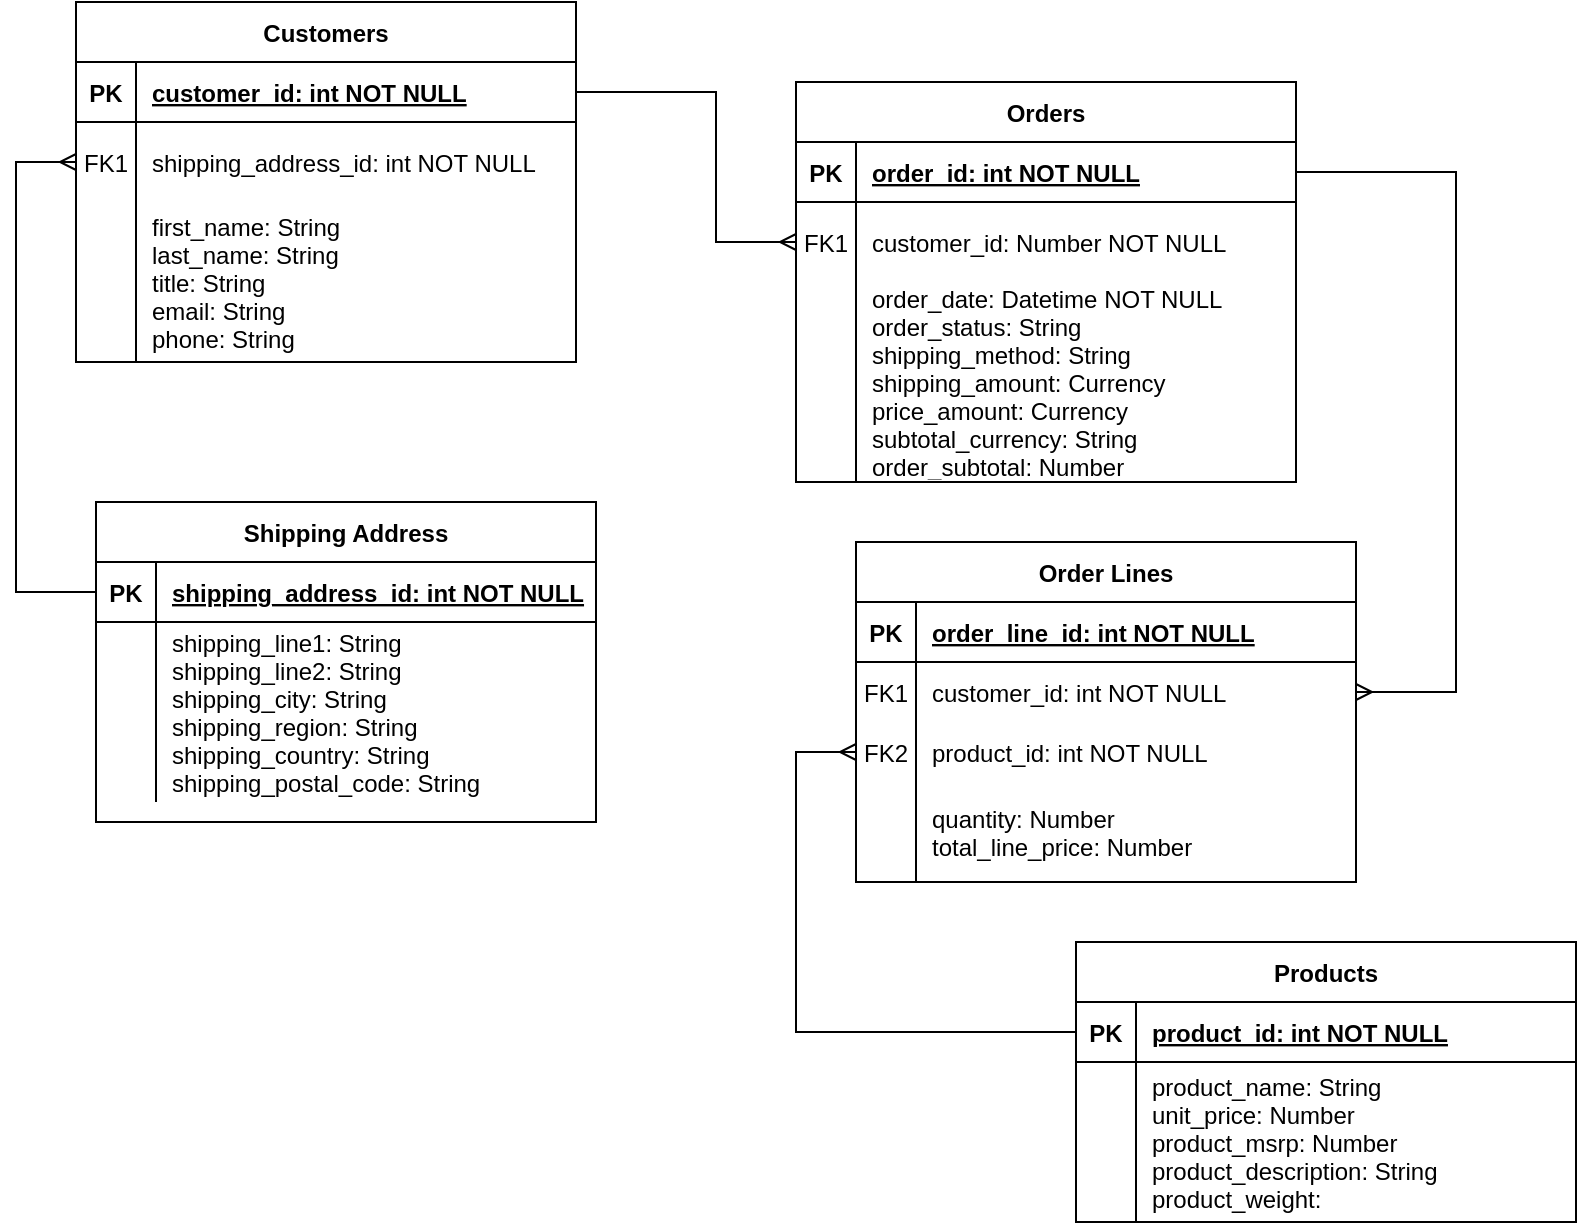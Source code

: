 <mxfile version="14.1.8" type="device"><diagram id="R2lEEEUBdFMjLlhIrx00" name="Page-1"><mxGraphModel dx="1189" dy="640" grid="1" gridSize="10" guides="1" tooltips="1" connect="1" arrows="1" fold="1" page="1" pageScale="1" pageWidth="850" pageHeight="1100" math="0" shadow="0" extFonts="Permanent Marker^https://fonts.googleapis.com/css?family=Permanent+Marker"><root><mxCell id="0"/><mxCell id="1" parent="0"/><mxCell id="C-vyLk0tnHw3VtMMgP7b-2" value="Orders" style="shape=table;startSize=30;container=1;collapsible=1;childLayout=tableLayout;fixedRows=1;rowLines=0;fontStyle=1;align=center;resizeLast=1;" parent="1" vertex="1"><mxGeometry x="440" y="90" width="250" height="200" as="geometry"><mxRectangle x="440" y="90" width="70" height="30" as="alternateBounds"/></mxGeometry></mxCell><mxCell id="C-vyLk0tnHw3VtMMgP7b-3" value="" style="shape=partialRectangle;collapsible=0;dropTarget=0;pointerEvents=0;fillColor=none;points=[[0,0.5],[1,0.5]];portConstraint=eastwest;top=0;left=0;right=0;bottom=1;" parent="C-vyLk0tnHw3VtMMgP7b-2" vertex="1"><mxGeometry y="30" width="250" height="30" as="geometry"/></mxCell><mxCell id="C-vyLk0tnHw3VtMMgP7b-4" value="PK" style="shape=partialRectangle;overflow=hidden;connectable=0;fillColor=none;top=0;left=0;bottom=0;right=0;fontStyle=1;" parent="C-vyLk0tnHw3VtMMgP7b-3" vertex="1"><mxGeometry width="30" height="30" as="geometry"/></mxCell><mxCell id="C-vyLk0tnHw3VtMMgP7b-5" value="order_id: int NOT NULL " style="shape=partialRectangle;overflow=hidden;connectable=0;fillColor=none;top=0;left=0;bottom=0;right=0;align=left;spacingLeft=6;fontStyle=5;" parent="C-vyLk0tnHw3VtMMgP7b-3" vertex="1"><mxGeometry x="30" width="220" height="30" as="geometry"/></mxCell><mxCell id="C-vyLk0tnHw3VtMMgP7b-6" value="" style="shape=partialRectangle;collapsible=0;dropTarget=0;pointerEvents=0;fillColor=none;points=[[0,0.5],[1,0.5]];portConstraint=eastwest;top=0;left=0;right=0;bottom=0;" parent="C-vyLk0tnHw3VtMMgP7b-2" vertex="1"><mxGeometry y="60" width="250" height="40" as="geometry"/></mxCell><mxCell id="C-vyLk0tnHw3VtMMgP7b-7" value="FK1" style="shape=partialRectangle;overflow=hidden;connectable=0;fillColor=none;top=0;left=0;bottom=0;right=0;" parent="C-vyLk0tnHw3VtMMgP7b-6" vertex="1"><mxGeometry width="30" height="40" as="geometry"/></mxCell><mxCell id="C-vyLk0tnHw3VtMMgP7b-8" value="customer_id: Number NOT NULL" style="shape=partialRectangle;overflow=hidden;connectable=0;fillColor=none;top=0;left=0;bottom=0;right=0;align=left;spacingLeft=6;" parent="C-vyLk0tnHw3VtMMgP7b-6" vertex="1"><mxGeometry x="30" width="220" height="40" as="geometry"/></mxCell><mxCell id="C-vyLk0tnHw3VtMMgP7b-9" value="" style="shape=partialRectangle;collapsible=0;dropTarget=0;pointerEvents=0;fillColor=none;points=[[0,0.5],[1,0.5]];portConstraint=eastwest;top=0;left=0;right=0;bottom=0;" parent="C-vyLk0tnHw3VtMMgP7b-2" vertex="1"><mxGeometry y="100" width="250" height="100" as="geometry"/></mxCell><mxCell id="C-vyLk0tnHw3VtMMgP7b-10" value="" style="shape=partialRectangle;overflow=hidden;connectable=0;fillColor=none;top=0;left=0;bottom=0;right=0;" parent="C-vyLk0tnHw3VtMMgP7b-9" vertex="1"><mxGeometry width="30" height="100" as="geometry"/></mxCell><mxCell id="C-vyLk0tnHw3VtMMgP7b-11" value="order_date: Datetime NOT NULL&#10;order_status: String&#10;shipping_method: String&#10;shipping_amount: Currency&#10;price_amount: Currency&#10;subtotal_currency: String&#10;order_subtotal: Number&#10;" style="shape=partialRectangle;overflow=hidden;connectable=0;fillColor=none;top=0;left=0;bottom=0;right=0;align=left;spacingLeft=6;" parent="C-vyLk0tnHw3VtMMgP7b-9" vertex="1"><mxGeometry x="30" width="220" height="100" as="geometry"/></mxCell><mxCell id="C-vyLk0tnHw3VtMMgP7b-23" value="Customers" style="shape=table;startSize=30;container=1;collapsible=1;childLayout=tableLayout;fixedRows=1;rowLines=0;fontStyle=1;align=center;resizeLast=1;" parent="1" vertex="1"><mxGeometry x="80" y="50" width="250" height="180" as="geometry"><mxRectangle x="90" y="90" width="100" height="30" as="alternateBounds"/></mxGeometry></mxCell><mxCell id="C-vyLk0tnHw3VtMMgP7b-24" value="" style="shape=partialRectangle;collapsible=0;dropTarget=0;pointerEvents=0;fillColor=none;points=[[0,0.5],[1,0.5]];portConstraint=eastwest;top=0;left=0;right=0;bottom=1;" parent="C-vyLk0tnHw3VtMMgP7b-23" vertex="1"><mxGeometry y="30" width="250" height="30" as="geometry"/></mxCell><mxCell id="C-vyLk0tnHw3VtMMgP7b-25" value="PK" style="shape=partialRectangle;overflow=hidden;connectable=0;fillColor=none;top=0;left=0;bottom=0;right=0;fontStyle=1;" parent="C-vyLk0tnHw3VtMMgP7b-24" vertex="1"><mxGeometry width="30" height="30" as="geometry"/></mxCell><mxCell id="C-vyLk0tnHw3VtMMgP7b-26" value="customer_id: int NOT NULL " style="shape=partialRectangle;overflow=hidden;connectable=0;fillColor=none;top=0;left=0;bottom=0;right=0;align=left;spacingLeft=6;fontStyle=5;" parent="C-vyLk0tnHw3VtMMgP7b-24" vertex="1"><mxGeometry x="30" width="220" height="30" as="geometry"/></mxCell><mxCell id="B53NT7lgFoS1jql9D8dd-7" style="shape=partialRectangle;collapsible=0;dropTarget=0;pointerEvents=0;fillColor=none;points=[[0,0.5],[1,0.5]];portConstraint=eastwest;top=0;left=0;right=0;bottom=0;" vertex="1" parent="C-vyLk0tnHw3VtMMgP7b-23"><mxGeometry y="60" width="250" height="40" as="geometry"/></mxCell><mxCell id="B53NT7lgFoS1jql9D8dd-8" value="FK1" style="shape=partialRectangle;overflow=hidden;connectable=0;fillColor=none;top=0;left=0;bottom=0;right=0;" vertex="1" parent="B53NT7lgFoS1jql9D8dd-7"><mxGeometry width="30" height="40" as="geometry"/></mxCell><mxCell id="B53NT7lgFoS1jql9D8dd-9" value="shipping_address_id: int NOT NULL" style="shape=partialRectangle;overflow=hidden;connectable=0;fillColor=none;top=0;left=0;bottom=0;right=0;align=left;spacingLeft=6;" vertex="1" parent="B53NT7lgFoS1jql9D8dd-7"><mxGeometry x="30" width="220" height="40" as="geometry"/></mxCell><mxCell id="C-vyLk0tnHw3VtMMgP7b-27" value="" style="shape=partialRectangle;collapsible=0;dropTarget=0;pointerEvents=0;fillColor=none;points=[[0,0.5],[1,0.5]];portConstraint=eastwest;top=0;left=0;right=0;bottom=0;" parent="C-vyLk0tnHw3VtMMgP7b-23" vertex="1"><mxGeometry y="100" width="250" height="80" as="geometry"/></mxCell><mxCell id="C-vyLk0tnHw3VtMMgP7b-28" value="" style="shape=partialRectangle;overflow=hidden;connectable=0;fillColor=none;top=0;left=0;bottom=0;right=0;" parent="C-vyLk0tnHw3VtMMgP7b-27" vertex="1"><mxGeometry width="30" height="80" as="geometry"/></mxCell><mxCell id="C-vyLk0tnHw3VtMMgP7b-29" value="first_name: String&#10;last_name: String&#10;title: String&#10;email: String&#10;phone: String" style="shape=partialRectangle;overflow=hidden;connectable=0;fillColor=none;top=0;left=0;bottom=0;right=0;align=left;spacingLeft=6;" parent="C-vyLk0tnHw3VtMMgP7b-27" vertex="1"><mxGeometry x="30" width="220" height="80" as="geometry"/></mxCell><mxCell id="Gt6Koz-ZhEtc1MP03LpG-1" value="Order Lines" style="shape=table;startSize=30;container=1;collapsible=1;childLayout=tableLayout;fixedRows=1;rowLines=0;fontStyle=1;align=center;resizeLast=1;" parent="1" vertex="1"><mxGeometry x="470" y="320" width="250" height="170" as="geometry"><mxRectangle x="440" y="90" width="70" height="30" as="alternateBounds"/></mxGeometry></mxCell><mxCell id="Gt6Koz-ZhEtc1MP03LpG-2" value="" style="shape=partialRectangle;collapsible=0;dropTarget=0;pointerEvents=0;fillColor=none;points=[[0,0.5],[1,0.5]];portConstraint=eastwest;top=0;left=0;right=0;bottom=1;" parent="Gt6Koz-ZhEtc1MP03LpG-1" vertex="1"><mxGeometry y="30" width="250" height="30" as="geometry"/></mxCell><mxCell id="Gt6Koz-ZhEtc1MP03LpG-3" value="PK" style="shape=partialRectangle;overflow=hidden;connectable=0;fillColor=none;top=0;left=0;bottom=0;right=0;fontStyle=1;" parent="Gt6Koz-ZhEtc1MP03LpG-2" vertex="1"><mxGeometry width="30" height="30" as="geometry"/></mxCell><mxCell id="Gt6Koz-ZhEtc1MP03LpG-4" value="order_line_id: int NOT NULL " style="shape=partialRectangle;overflow=hidden;connectable=0;fillColor=none;top=0;left=0;bottom=0;right=0;align=left;spacingLeft=6;fontStyle=5;" parent="Gt6Koz-ZhEtc1MP03LpG-2" vertex="1"><mxGeometry x="30" width="220" height="30" as="geometry"/></mxCell><mxCell id="Gt6Koz-ZhEtc1MP03LpG-5" value="" style="shape=partialRectangle;collapsible=0;dropTarget=0;pointerEvents=0;fillColor=none;points=[[0,0.5],[1,0.5]];portConstraint=eastwest;top=0;left=0;right=0;bottom=0;" parent="Gt6Koz-ZhEtc1MP03LpG-1" vertex="1"><mxGeometry y="60" width="250" height="30" as="geometry"/></mxCell><mxCell id="Gt6Koz-ZhEtc1MP03LpG-6" value="FK1" style="shape=partialRectangle;overflow=hidden;connectable=0;fillColor=none;top=0;left=0;bottom=0;right=0;" parent="Gt6Koz-ZhEtc1MP03LpG-5" vertex="1"><mxGeometry width="30" height="30" as="geometry"/></mxCell><mxCell id="Gt6Koz-ZhEtc1MP03LpG-7" value="customer_id: int NOT NULL" style="shape=partialRectangle;overflow=hidden;connectable=0;fillColor=none;top=0;left=0;bottom=0;right=0;align=left;spacingLeft=6;" parent="Gt6Koz-ZhEtc1MP03LpG-5" vertex="1"><mxGeometry x="30" width="220" height="30" as="geometry"/></mxCell><mxCell id="B53NT7lgFoS1jql9D8dd-1" style="shape=partialRectangle;collapsible=0;dropTarget=0;pointerEvents=0;fillColor=none;points=[[0,0.5],[1,0.5]];portConstraint=eastwest;top=0;left=0;right=0;bottom=0;" vertex="1" parent="Gt6Koz-ZhEtc1MP03LpG-1"><mxGeometry y="90" width="250" height="30" as="geometry"/></mxCell><mxCell id="B53NT7lgFoS1jql9D8dd-2" value="FK2" style="shape=partialRectangle;overflow=hidden;connectable=0;fillColor=none;top=0;left=0;bottom=0;right=0;" vertex="1" parent="B53NT7lgFoS1jql9D8dd-1"><mxGeometry width="30" height="30" as="geometry"/></mxCell><mxCell id="B53NT7lgFoS1jql9D8dd-3" value="product_id: int NOT NULL" style="shape=partialRectangle;overflow=hidden;connectable=0;fillColor=none;top=0;left=0;bottom=0;right=0;align=left;spacingLeft=6;" vertex="1" parent="B53NT7lgFoS1jql9D8dd-1"><mxGeometry x="30" width="220" height="30" as="geometry"/></mxCell><mxCell id="Gt6Koz-ZhEtc1MP03LpG-8" value="" style="shape=partialRectangle;collapsible=0;dropTarget=0;pointerEvents=0;fillColor=none;points=[[0,0.5],[1,0.5]];portConstraint=eastwest;top=0;left=0;right=0;bottom=0;" parent="Gt6Koz-ZhEtc1MP03LpG-1" vertex="1"><mxGeometry y="120" width="250" height="50" as="geometry"/></mxCell><mxCell id="Gt6Koz-ZhEtc1MP03LpG-9" value="" style="shape=partialRectangle;overflow=hidden;connectable=0;fillColor=none;top=0;left=0;bottom=0;right=0;" parent="Gt6Koz-ZhEtc1MP03LpG-8" vertex="1"><mxGeometry width="30" height="50" as="geometry"/></mxCell><mxCell id="Gt6Koz-ZhEtc1MP03LpG-10" value="quantity: Number&#10;total_line_price: Number" style="shape=partialRectangle;overflow=hidden;connectable=0;fillColor=none;top=0;left=0;bottom=0;right=0;align=left;spacingLeft=6;" parent="Gt6Koz-ZhEtc1MP03LpG-8" vertex="1"><mxGeometry x="30" width="220" height="50" as="geometry"/></mxCell><mxCell id="Gt6Koz-ZhEtc1MP03LpG-17" style="edgeStyle=orthogonalEdgeStyle;rounded=0;orthogonalLoop=1;jettySize=auto;html=1;exitX=1;exitY=0.5;exitDx=0;exitDy=0;entryX=0;entryY=0.5;entryDx=0;entryDy=0;startArrow=none;startFill=0;endArrow=ERmany;endFill=0;" parent="1" source="C-vyLk0tnHw3VtMMgP7b-24" target="C-vyLk0tnHw3VtMMgP7b-6" edge="1"><mxGeometry relative="1" as="geometry"><Array as="points"><mxPoint x="400" y="95"/><mxPoint x="400" y="170"/></Array></mxGeometry></mxCell><mxCell id="Gt6Koz-ZhEtc1MP03LpG-18" value="Shipping Address" style="shape=table;startSize=30;container=1;collapsible=1;childLayout=tableLayout;fixedRows=1;rowLines=0;fontStyle=1;align=center;resizeLast=1;" parent="1" vertex="1"><mxGeometry x="90" y="300" width="250" height="160" as="geometry"><mxRectangle x="90" y="300" width="70" height="30" as="alternateBounds"/></mxGeometry></mxCell><mxCell id="Gt6Koz-ZhEtc1MP03LpG-19" value="" style="shape=partialRectangle;collapsible=0;dropTarget=0;pointerEvents=0;fillColor=none;points=[[0,0.5],[1,0.5]];portConstraint=eastwest;top=0;left=0;right=0;bottom=1;" parent="Gt6Koz-ZhEtc1MP03LpG-18" vertex="1"><mxGeometry y="30" width="250" height="30" as="geometry"/></mxCell><mxCell id="Gt6Koz-ZhEtc1MP03LpG-20" value="PK" style="shape=partialRectangle;overflow=hidden;connectable=0;fillColor=none;top=0;left=0;bottom=0;right=0;fontStyle=1;" parent="Gt6Koz-ZhEtc1MP03LpG-19" vertex="1"><mxGeometry width="30" height="30" as="geometry"/></mxCell><mxCell id="Gt6Koz-ZhEtc1MP03LpG-21" value="shipping_address_id: int NOT NULL " style="shape=partialRectangle;overflow=hidden;connectable=0;fillColor=none;top=0;left=0;bottom=0;right=0;align=left;spacingLeft=6;fontStyle=5;" parent="Gt6Koz-ZhEtc1MP03LpG-19" vertex="1"><mxGeometry x="30" width="220" height="30" as="geometry"/></mxCell><mxCell id="Gt6Koz-ZhEtc1MP03LpG-25" value="" style="shape=partialRectangle;collapsible=0;dropTarget=0;pointerEvents=0;fillColor=none;points=[[0,0.5],[1,0.5]];portConstraint=eastwest;top=0;left=0;right=0;bottom=0;" parent="Gt6Koz-ZhEtc1MP03LpG-18" vertex="1"><mxGeometry y="60" width="250" height="90" as="geometry"/></mxCell><mxCell id="Gt6Koz-ZhEtc1MP03LpG-26" value="" style="shape=partialRectangle;overflow=hidden;connectable=0;fillColor=none;top=0;left=0;bottom=0;right=0;" parent="Gt6Koz-ZhEtc1MP03LpG-25" vertex="1"><mxGeometry width="30" height="90" as="geometry"/></mxCell><mxCell id="Gt6Koz-ZhEtc1MP03LpG-27" value="shipping_line1: String&#10;shipping_line2: String&#10;shipping_city: String&#10;shipping_region: String&#10;shipping_country: String&#10;shipping_postal_code: String" style="shape=partialRectangle;overflow=hidden;connectable=0;fillColor=none;top=0;left=0;bottom=0;right=0;align=left;spacingLeft=6;" parent="Gt6Koz-ZhEtc1MP03LpG-25" vertex="1"><mxGeometry x="30" width="220" height="90" as="geometry"/></mxCell><mxCell id="Gt6Koz-ZhEtc1MP03LpG-28" style="edgeStyle=orthogonalEdgeStyle;rounded=0;orthogonalLoop=1;jettySize=auto;html=1;entryX=0;entryY=0.5;entryDx=0;entryDy=0;startArrow=ERmany;startFill=0;endArrow=none;endFill=0;exitX=0;exitY=0.5;exitDx=0;exitDy=0;" parent="1" source="B53NT7lgFoS1jql9D8dd-7" target="Gt6Koz-ZhEtc1MP03LpG-19" edge="1"><mxGeometry relative="1" as="geometry"><Array as="points"><mxPoint x="50" y="130"/><mxPoint x="50" y="345"/></Array></mxGeometry></mxCell><mxCell id="Gt6Koz-ZhEtc1MP03LpG-29" style="edgeStyle=orthogonalEdgeStyle;rounded=0;orthogonalLoop=1;jettySize=auto;html=1;entryX=1;entryY=0.5;entryDx=0;entryDy=0;startArrow=none;startFill=0;endArrow=ERmany;endFill=0;exitX=1;exitY=0.5;exitDx=0;exitDy=0;" parent="1" source="C-vyLk0tnHw3VtMMgP7b-3" target="Gt6Koz-ZhEtc1MP03LpG-5" edge="1"><mxGeometry relative="1" as="geometry"><Array as="points"><mxPoint x="770" y="135"/><mxPoint x="770" y="395"/></Array></mxGeometry></mxCell><mxCell id="B53NT7lgFoS1jql9D8dd-10" value="Products" style="shape=table;startSize=30;container=1;collapsible=1;childLayout=tableLayout;fixedRows=1;rowLines=0;fontStyle=1;align=center;resizeLast=1;" vertex="1" parent="1"><mxGeometry x="580" y="520" width="250" height="140" as="geometry"><mxRectangle x="440" y="90" width="70" height="30" as="alternateBounds"/></mxGeometry></mxCell><mxCell id="B53NT7lgFoS1jql9D8dd-11" value="" style="shape=partialRectangle;collapsible=0;dropTarget=0;pointerEvents=0;fillColor=none;points=[[0,0.5],[1,0.5]];portConstraint=eastwest;top=0;left=0;right=0;bottom=1;" vertex="1" parent="B53NT7lgFoS1jql9D8dd-10"><mxGeometry y="30" width="250" height="30" as="geometry"/></mxCell><mxCell id="B53NT7lgFoS1jql9D8dd-12" value="PK" style="shape=partialRectangle;overflow=hidden;connectable=0;fillColor=none;top=0;left=0;bottom=0;right=0;fontStyle=1;" vertex="1" parent="B53NT7lgFoS1jql9D8dd-11"><mxGeometry width="30" height="30" as="geometry"/></mxCell><mxCell id="B53NT7lgFoS1jql9D8dd-13" value="product_id: int NOT NULL" style="shape=partialRectangle;overflow=hidden;connectable=0;fillColor=none;top=0;left=0;bottom=0;right=0;align=left;spacingLeft=6;fontStyle=5;" vertex="1" parent="B53NT7lgFoS1jql9D8dd-11"><mxGeometry x="30" width="220" height="30" as="geometry"/></mxCell><mxCell id="B53NT7lgFoS1jql9D8dd-20" value="" style="shape=partialRectangle;collapsible=0;dropTarget=0;pointerEvents=0;fillColor=none;points=[[0,0.5],[1,0.5]];portConstraint=eastwest;top=0;left=0;right=0;bottom=0;" vertex="1" parent="B53NT7lgFoS1jql9D8dd-10"><mxGeometry y="60" width="250" height="80" as="geometry"/></mxCell><mxCell id="B53NT7lgFoS1jql9D8dd-21" value="" style="shape=partialRectangle;overflow=hidden;connectable=0;fillColor=none;top=0;left=0;bottom=0;right=0;" vertex="1" parent="B53NT7lgFoS1jql9D8dd-20"><mxGeometry width="30" height="80" as="geometry"/></mxCell><mxCell id="B53NT7lgFoS1jql9D8dd-22" value="product_name: String&#10;unit_price: Number&#10;product_msrp: Number&#10;product_description: String&#10;product_weight:" style="shape=partialRectangle;overflow=hidden;connectable=0;fillColor=none;top=0;left=0;bottom=0;right=0;align=left;spacingLeft=6;" vertex="1" parent="B53NT7lgFoS1jql9D8dd-20"><mxGeometry x="30" width="220" height="80" as="geometry"/></mxCell><mxCell id="B53NT7lgFoS1jql9D8dd-23" style="edgeStyle=orthogonalEdgeStyle;rounded=0;orthogonalLoop=1;jettySize=auto;html=1;exitX=0;exitY=0.5;exitDx=0;exitDy=0;entryX=0;entryY=0.5;entryDx=0;entryDy=0;endArrow=ERmany;endFill=0;" edge="1" parent="1" source="B53NT7lgFoS1jql9D8dd-11" target="B53NT7lgFoS1jql9D8dd-1"><mxGeometry relative="1" as="geometry"><Array as="points"><mxPoint x="440" y="565"/><mxPoint x="440" y="425"/></Array></mxGeometry></mxCell></root></mxGraphModel></diagram></mxfile>